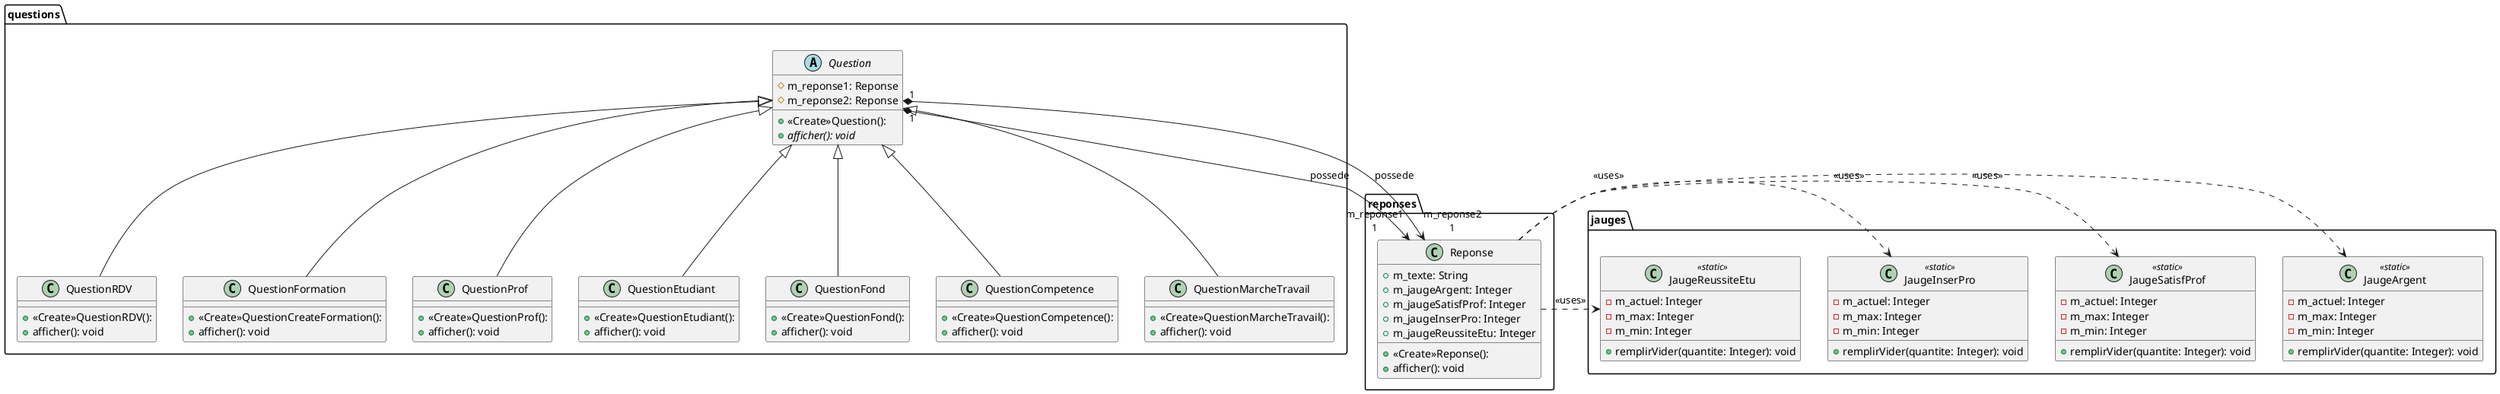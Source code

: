 @startuml umlV1.puml
package questions {
    abstract class Question {
        #m_reponse1: Reponse
        #m_reponse2: Reponse

        +<<Create>>Question():
        +{abstract} afficher(): void
    }
    
    class QuestionRDV extends Question {

        +<<Create>>QuestionRDV():
        +afficher(): void
    }

    class QuestionFormation extends Question {

        +<<Create>>QuestionCreateFormation():
        +afficher(): void
    }

    class QuestionProf extends Question {

        +<<Create>>QuestionProf():
        +afficher(): void
    }

    class QuestionEtudiant extends Question {

        +<<Create>>QuestionEtudiant():
        +afficher(): void
    }

    class QuestionFond extends Question {

        +<<Create>>QuestionFond():
        +afficher(): void
    }

    class QuestionCompetence extends Question {

        +<<Create>>QuestionCompetence():
        +afficher(): void
    }

    class QuestionMarcheTravail extends Question {

        +<<Create>>QuestionMarcheTravail():
        +afficher(): void
    }
}
package reponses
{
    class Reponse {
        +m_texte: String
        +m_jaugeArgent: Integer
        +m_jaugeSatisfProf: Integer
        +m_jaugeInserPro: Integer
        +m_jaugeReussiteEtu: Integer

        +<<Create>>Reponse():
        +afficher(): void
    }
}
package jauges {
    class JaugeArgent <<static>> {
        -m_actuel: Integer
        -m_max: Integer
        -m_min: Integer

        +remplirVider(quantite: Integer): void
    }

    class JaugeSatisfProf <<static>> {
        -m_actuel: Integer
        -m_max: Integer
        -m_min: Integer

        +remplirVider(quantite: Integer): void
    }

    class JaugeInserPro <<static>> {
        -m_actuel: Integer
        -m_max: Integer
        -m_min: Integer

        +remplirVider(quantite: Integer): void
    }

    class JaugeReussiteEtu <<static>> {
        -m_actuel: Integer
        -m_max: Integer
        -m_min: Integer

        +remplirVider(quantite: Integer): void
    }

}

Question "1" *-->"m_reponse1\n1"Reponse : possede
Question "1" *-->"m_reponse2\n1"Reponse : possede
Reponse .> JaugeArgent : <<uses>>
Reponse .> JaugeSatisfProf : <<uses>>
Reponse .> JaugeInserPro : <<uses>>
Reponse .> JaugeReussiteEtu : <<uses>>
@enduml